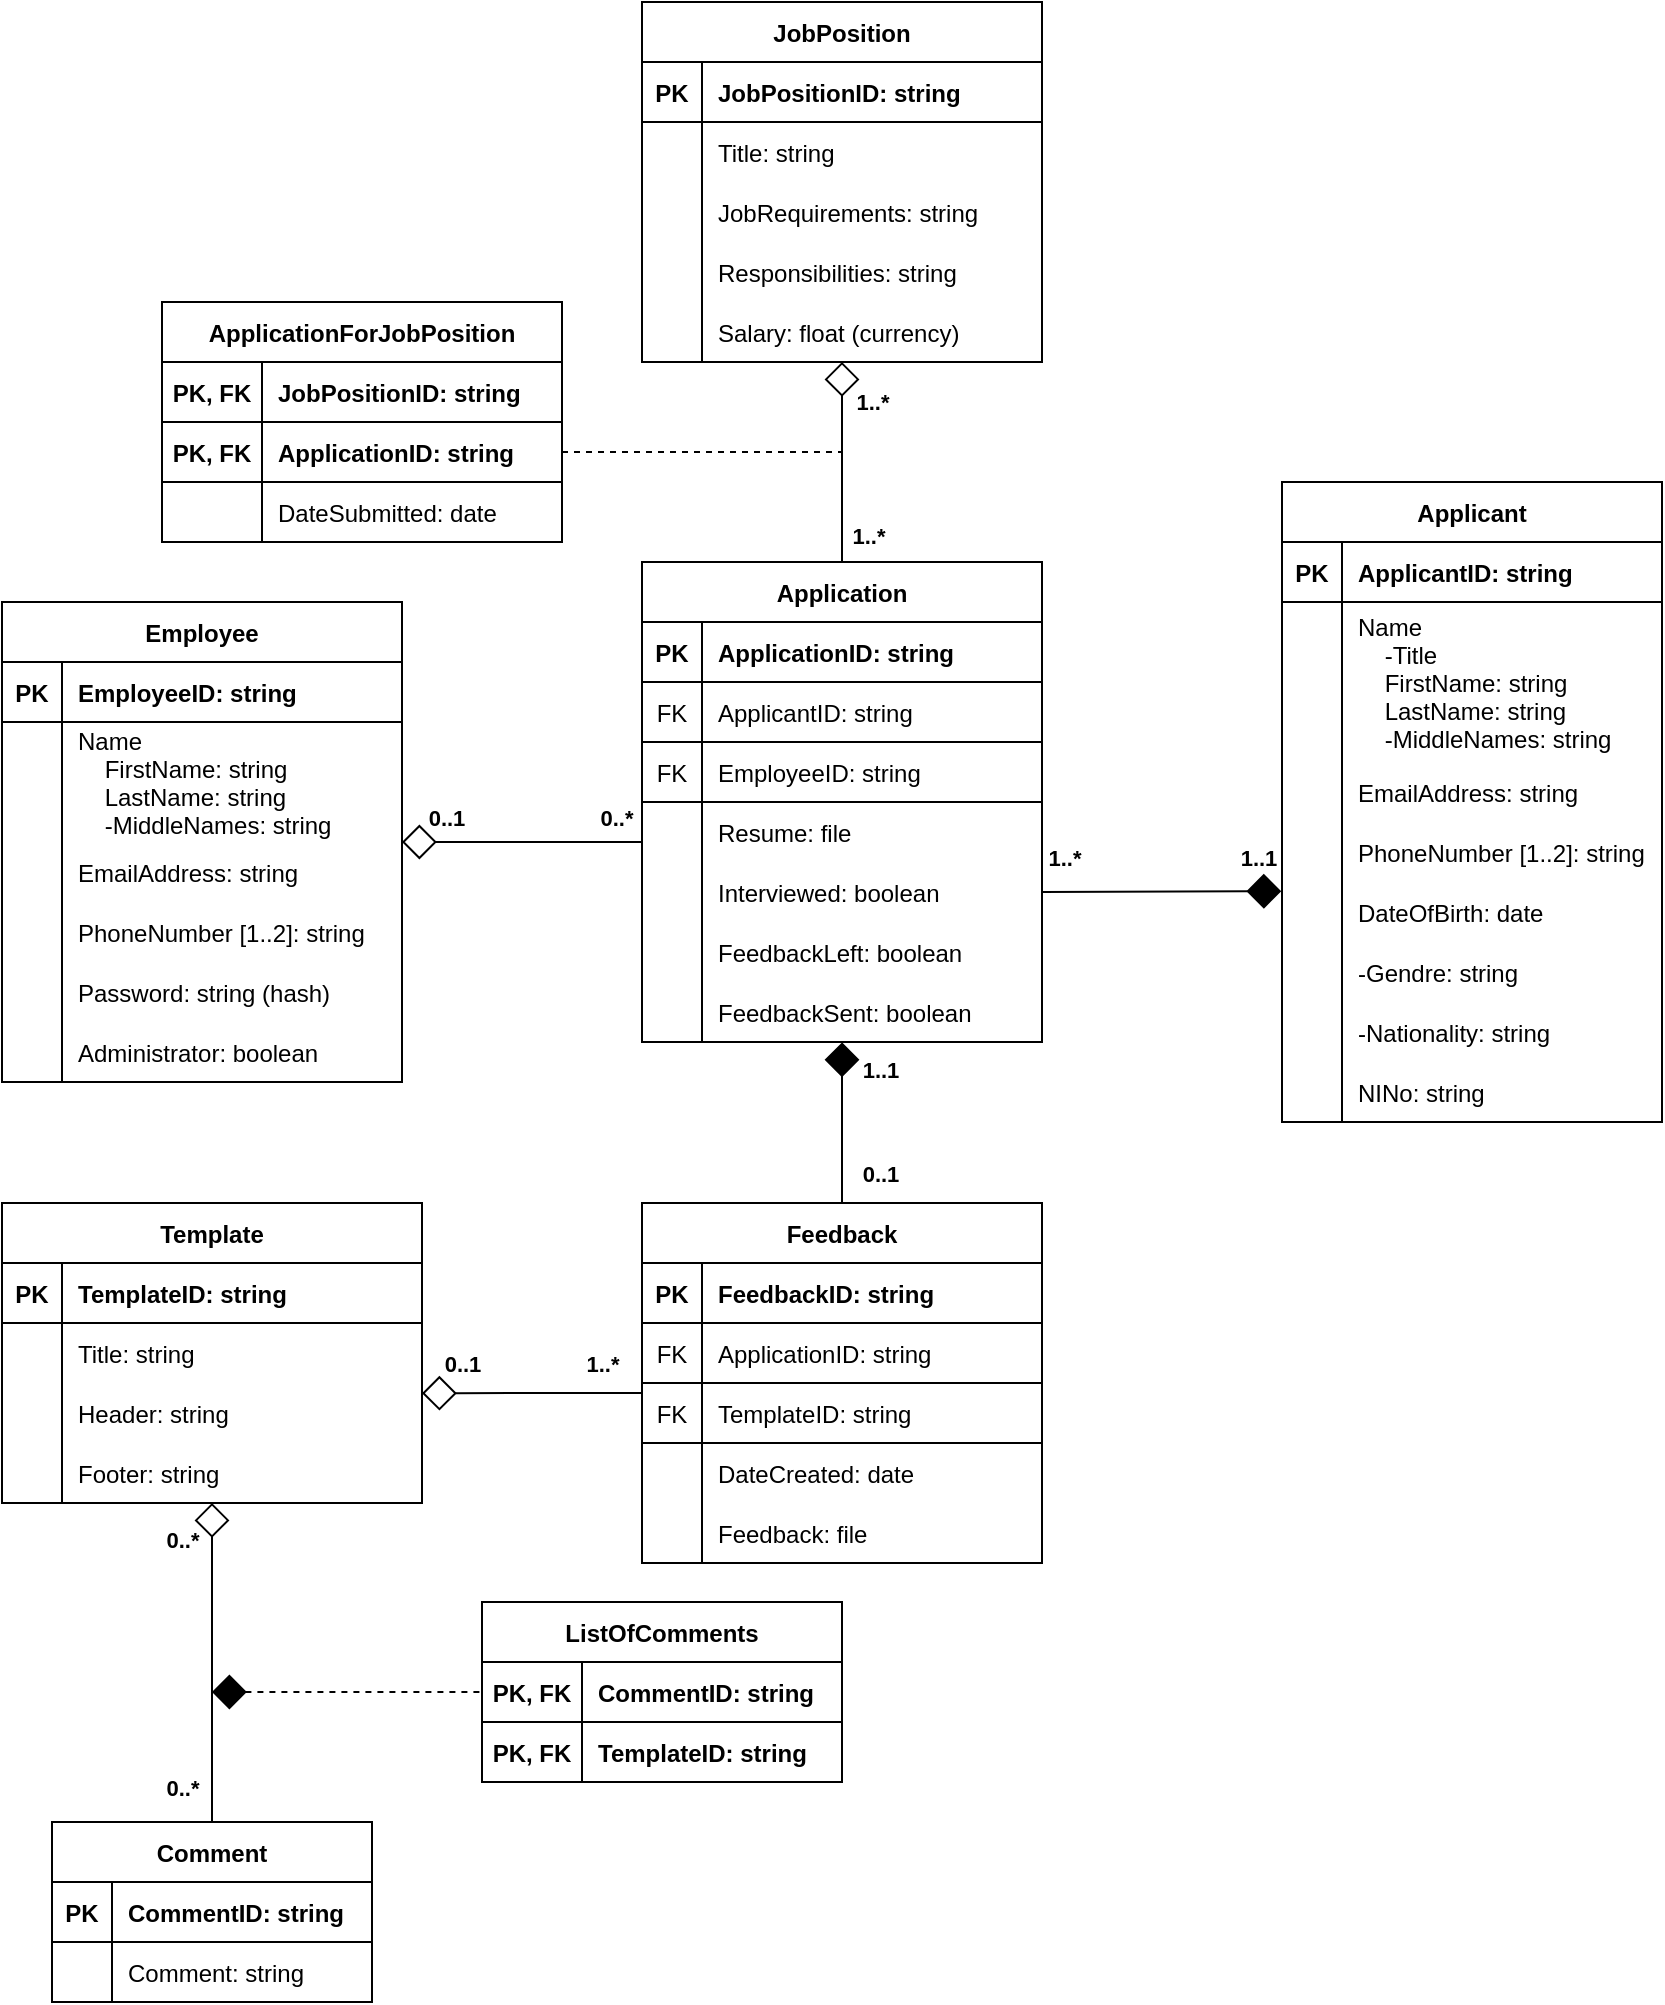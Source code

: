 <mxfile version="13.7.9" type="github">
  <diagram id="R2lEEEUBdFMjLlhIrx00" name="Page-1">
    <mxGraphModel dx="1185" dy="635" grid="1" gridSize="10" guides="1" tooltips="1" connect="1" arrows="1" fold="1" page="1" pageScale="1" pageWidth="960" pageHeight="1160" math="0" shadow="0" extFonts="Permanent Marker^https://fonts.googleapis.com/css?family=Permanent+Marker">
      <root>
        <mxCell id="0" />
        <mxCell id="1" parent="0" />
        <mxCell id="9p2l_SkOU7KyR0KljUXZ-85" style="edgeStyle=none;rounded=0;orthogonalLoop=1;jettySize=auto;html=1;exitX=0.5;exitY=0;exitDx=0;exitDy=0;endArrow=diamond;endFill=0;endSize=15;startSize=15;startArrow=none;startFill=0;" parent="1" source="C-vyLk0tnHw3VtMMgP7b-13" target="9p2l_SkOU7KyR0KljUXZ-80" edge="1">
          <mxGeometry relative="1" as="geometry" />
        </mxCell>
        <mxCell id="9p2l_SkOU7KyR0KljUXZ-97" value="1..*" style="edgeLabel;html=1;align=center;verticalAlign=middle;resizable=0;points=[];fontStyle=1" parent="9p2l_SkOU7KyR0KljUXZ-85" vertex="1" connectable="0">
          <mxGeometry x="0.552" y="-2" relative="1" as="geometry">
            <mxPoint x="13" y="-2.5" as="offset" />
          </mxGeometry>
        </mxCell>
        <mxCell id="9p2l_SkOU7KyR0KljUXZ-98" value="1..*" style="edgeLabel;html=1;align=center;verticalAlign=middle;resizable=0;points=[];fontStyle=1" parent="9p2l_SkOU7KyR0KljUXZ-85" vertex="1" connectable="0">
          <mxGeometry x="-0.298" relative="1" as="geometry">
            <mxPoint x="13" y="21.43" as="offset" />
          </mxGeometry>
        </mxCell>
        <mxCell id="9p2l_SkOU7KyR0KljUXZ-58" value="" style="endArrow=diamond;html=1;entryX=-0.002;entryY=0.153;entryDx=0;entryDy=0;exitX=1;exitY=0.5;exitDx=0;exitDy=0;entryPerimeter=0;endFill=1;endSize=15;startSize=15;fontStyle=0" parent="1" target="9p2l_SkOU7KyR0KljUXZ-45" edge="1">
          <mxGeometry width="50" height="50" relative="1" as="geometry">
            <mxPoint x="600" y="565" as="sourcePoint" />
            <mxPoint x="710" y="534.9" as="targetPoint" />
          </mxGeometry>
        </mxCell>
        <mxCell id="9p2l_SkOU7KyR0KljUXZ-59" value="1..1" style="edgeLabel;html=1;align=center;verticalAlign=middle;resizable=0;points=[];fontStyle=1" parent="9p2l_SkOU7KyR0KljUXZ-58" vertex="1" connectable="0">
          <mxGeometry x="0.604" y="-1" relative="1" as="geometry">
            <mxPoint x="12" y="-17.67" as="offset" />
          </mxGeometry>
        </mxCell>
        <mxCell id="9p2l_SkOU7KyR0KljUXZ-60" value="1..*" style="edgeLabel;html=1;align=center;verticalAlign=middle;resizable=0;points=[];fontStyle=1" parent="9p2l_SkOU7KyR0KljUXZ-58" vertex="1" connectable="0">
          <mxGeometry x="-0.706" y="1" relative="1" as="geometry">
            <mxPoint x="-6.66" y="-15.94" as="offset" />
          </mxGeometry>
        </mxCell>
        <mxCell id="9p2l_SkOU7KyR0KljUXZ-83" style="edgeStyle=none;rounded=0;orthogonalLoop=1;jettySize=auto;html=1;exitX=0.5;exitY=0;exitDx=0;exitDy=0;entryX=0.5;entryY=1.007;entryDx=0;entryDy=0;entryPerimeter=0;endArrow=diamond;endFill=1;endSize=15;startSize=15;startArrow=none;startFill=0;" parent="1" source="9p2l_SkOU7KyR0KljUXZ-1" target="9p2l_SkOU7KyR0KljUXZ-33" edge="1">
          <mxGeometry relative="1" as="geometry">
            <mxPoint x="499" y="680" as="targetPoint" />
          </mxGeometry>
        </mxCell>
        <mxCell id="9p2l_SkOU7KyR0KljUXZ-99" value="1..1" style="edgeLabel;html=1;align=center;verticalAlign=middle;resizable=0;points=[];fontStyle=1" parent="9p2l_SkOU7KyR0KljUXZ-83" vertex="1" connectable="0">
          <mxGeometry x="0.78" relative="1" as="geometry">
            <mxPoint x="19" y="5.1" as="offset" />
          </mxGeometry>
        </mxCell>
        <mxCell id="9p2l_SkOU7KyR0KljUXZ-100" value="0..1" style="edgeLabel;html=1;align=center;verticalAlign=middle;resizable=0;points=[];fontStyle=1" parent="9p2l_SkOU7KyR0KljUXZ-83" vertex="1" connectable="0">
          <mxGeometry x="-0.624" y="-2" relative="1" as="geometry">
            <mxPoint x="17" y="0.03" as="offset" />
          </mxGeometry>
        </mxCell>
        <mxCell id="9p2l_SkOU7KyR0KljUXZ-84" style="edgeStyle=none;rounded=0;orthogonalLoop=1;jettySize=auto;html=1;exitX=0;exitY=0.5;exitDx=0;exitDy=0;entryX=1;entryY=0.17;entryDx=0;entryDy=0;entryPerimeter=0;endArrow=diamond;endFill=0;endSize=15;startSize=15;fontStyle=1;startArrow=none;startFill=0;" parent="1" target="nxRkUjADTFQk0wGFNp9a-42" edge="1">
          <mxGeometry relative="1" as="geometry">
            <mxPoint x="400" y="815.5" as="sourcePoint" />
          </mxGeometry>
        </mxCell>
        <mxCell id="9p2l_SkOU7KyR0KljUXZ-101" value="1..*" style="edgeLabel;html=1;align=center;verticalAlign=middle;resizable=0;points=[];" parent="9p2l_SkOU7KyR0KljUXZ-84" vertex="1" connectable="0">
          <mxGeometry x="-0.639" relative="1" as="geometry">
            <mxPoint y="-15.02" as="offset" />
          </mxGeometry>
        </mxCell>
        <mxCell id="9p2l_SkOU7KyR0KljUXZ-102" value="0..1" style="edgeLabel;html=1;align=center;verticalAlign=middle;resizable=0;points=[];" parent="9p2l_SkOU7KyR0KljUXZ-84" vertex="1" connectable="0">
          <mxGeometry x="0.597" y="-1" relative="1" as="geometry">
            <mxPoint x="-2" y="-14.08" as="offset" />
          </mxGeometry>
        </mxCell>
        <mxCell id="Jwv_NBytqCSPDycT1t21-1" value="0..1" style="edgeLabel;html=1;align=center;verticalAlign=middle;resizable=0;points=[];fontStyle=1" vertex="1" connectable="0" parent="9p2l_SkOU7KyR0KljUXZ-84">
          <mxGeometry x="0.597" y="-1" relative="1" as="geometry">
            <mxPoint x="-2" y="-14.08" as="offset" />
          </mxGeometry>
        </mxCell>
        <mxCell id="Jwv_NBytqCSPDycT1t21-2" value="1..*" style="edgeLabel;html=1;align=center;verticalAlign=middle;resizable=0;points=[];fontStyle=1" vertex="1" connectable="0" parent="9p2l_SkOU7KyR0KljUXZ-84">
          <mxGeometry x="-0.639" relative="1" as="geometry">
            <mxPoint y="-15.02" as="offset" />
          </mxGeometry>
        </mxCell>
        <mxCell id="C-vyLk0tnHw3VtMMgP7b-23" value="Employee" style="shape=table;startSize=30;container=1;collapsible=1;childLayout=tableLayout;fixedRows=1;rowLines=0;fontStyle=1;align=center;resizeLast=1;" parent="1" vertex="1">
          <mxGeometry x="80" y="420" width="200" height="240" as="geometry" />
        </mxCell>
        <mxCell id="C-vyLk0tnHw3VtMMgP7b-24" value="" style="shape=partialRectangle;collapsible=0;dropTarget=0;pointerEvents=0;fillColor=none;points=[[0,0.5],[1,0.5]];portConstraint=eastwest;top=0;left=0;right=0;bottom=1;" parent="C-vyLk0tnHw3VtMMgP7b-23" vertex="1">
          <mxGeometry y="30" width="200" height="30" as="geometry" />
        </mxCell>
        <mxCell id="C-vyLk0tnHw3VtMMgP7b-25" value="PK" style="shape=partialRectangle;overflow=hidden;connectable=0;fillColor=none;top=0;left=0;bottom=0;right=0;fontStyle=1;" parent="C-vyLk0tnHw3VtMMgP7b-24" vertex="1">
          <mxGeometry width="30" height="30" as="geometry" />
        </mxCell>
        <mxCell id="C-vyLk0tnHw3VtMMgP7b-26" value="EmployeeID: string" style="shape=partialRectangle;overflow=hidden;connectable=0;fillColor=none;top=0;left=0;bottom=0;right=0;align=left;spacingLeft=6;fontStyle=1;" parent="C-vyLk0tnHw3VtMMgP7b-24" vertex="1">
          <mxGeometry x="30" width="170" height="30" as="geometry" />
        </mxCell>
        <mxCell id="C-vyLk0tnHw3VtMMgP7b-27" value="" style="shape=partialRectangle;collapsible=0;dropTarget=0;pointerEvents=0;fillColor=none;points=[[0,0.5],[1,0.5]];portConstraint=eastwest;top=0;left=0;right=0;bottom=0;" parent="C-vyLk0tnHw3VtMMgP7b-23" vertex="1">
          <mxGeometry y="60" width="200" height="60" as="geometry" />
        </mxCell>
        <mxCell id="C-vyLk0tnHw3VtMMgP7b-28" value="" style="shape=partialRectangle;overflow=hidden;connectable=0;fillColor=none;top=0;left=0;bottom=0;right=0;" parent="C-vyLk0tnHw3VtMMgP7b-27" vertex="1">
          <mxGeometry width="30" height="60" as="geometry" />
        </mxCell>
        <mxCell id="C-vyLk0tnHw3VtMMgP7b-29" value="Name&#xa;    FirstName: string&#xa;    LastName: string&#xa;    -MiddleNames: string" style="shape=partialRectangle;overflow=hidden;connectable=0;fillColor=none;top=0;left=0;bottom=0;right=0;align=left;spacingLeft=6;" parent="C-vyLk0tnHw3VtMMgP7b-27" vertex="1">
          <mxGeometry x="30" width="170" height="60" as="geometry" />
        </mxCell>
        <mxCell id="nxRkUjADTFQk0wGFNp9a-14" value="" style="shape=partialRectangle;collapsible=0;dropTarget=0;pointerEvents=0;fillColor=none;points=[[0,0.5],[1,0.5]];portConstraint=eastwest;top=0;left=0;right=0;bottom=0;" parent="C-vyLk0tnHw3VtMMgP7b-23" vertex="1">
          <mxGeometry y="120" width="200" height="30" as="geometry" />
        </mxCell>
        <mxCell id="nxRkUjADTFQk0wGFNp9a-15" value="" style="shape=partialRectangle;overflow=hidden;connectable=0;fillColor=none;top=0;left=0;bottom=0;right=0;" parent="nxRkUjADTFQk0wGFNp9a-14" vertex="1">
          <mxGeometry width="30" height="30" as="geometry" />
        </mxCell>
        <mxCell id="nxRkUjADTFQk0wGFNp9a-16" value="EmailAddress: string" style="shape=partialRectangle;overflow=hidden;connectable=0;fillColor=none;top=0;left=0;bottom=0;right=0;align=left;spacingLeft=6;" parent="nxRkUjADTFQk0wGFNp9a-14" vertex="1">
          <mxGeometry x="30" width="170" height="30" as="geometry" />
        </mxCell>
        <mxCell id="nxRkUjADTFQk0wGFNp9a-17" value="" style="shape=partialRectangle;collapsible=0;dropTarget=0;pointerEvents=0;fillColor=none;points=[[0,0.5],[1,0.5]];portConstraint=eastwest;top=0;left=0;right=0;bottom=0;" parent="C-vyLk0tnHw3VtMMgP7b-23" vertex="1">
          <mxGeometry y="150" width="200" height="30" as="geometry" />
        </mxCell>
        <mxCell id="nxRkUjADTFQk0wGFNp9a-18" value="" style="shape=partialRectangle;overflow=hidden;connectable=0;fillColor=none;top=0;left=0;bottom=0;right=0;" parent="nxRkUjADTFQk0wGFNp9a-17" vertex="1">
          <mxGeometry width="30" height="30" as="geometry" />
        </mxCell>
        <mxCell id="nxRkUjADTFQk0wGFNp9a-19" value="PhoneNumber [1..2]: string" style="shape=partialRectangle;overflow=hidden;connectable=0;fillColor=none;top=0;left=0;bottom=0;right=0;align=left;spacingLeft=6;" parent="nxRkUjADTFQk0wGFNp9a-17" vertex="1">
          <mxGeometry x="30" width="170" height="30" as="geometry" />
        </mxCell>
        <mxCell id="RQ_Bz-QQcChk1VoyOPiz-60" value="" style="shape=partialRectangle;collapsible=0;dropTarget=0;pointerEvents=0;fillColor=none;points=[[0,0.5],[1,0.5]];portConstraint=eastwest;top=0;left=0;right=0;bottom=0;" parent="C-vyLk0tnHw3VtMMgP7b-23" vertex="1">
          <mxGeometry y="180" width="200" height="30" as="geometry" />
        </mxCell>
        <mxCell id="RQ_Bz-QQcChk1VoyOPiz-61" value="" style="shape=partialRectangle;overflow=hidden;connectable=0;fillColor=none;top=0;left=0;bottom=0;right=0;" parent="RQ_Bz-QQcChk1VoyOPiz-60" vertex="1">
          <mxGeometry width="30" height="30" as="geometry" />
        </mxCell>
        <mxCell id="RQ_Bz-QQcChk1VoyOPiz-62" value="Password: string (hash)" style="shape=partialRectangle;overflow=hidden;connectable=0;fillColor=none;top=0;left=0;bottom=0;right=0;align=left;spacingLeft=6;" parent="RQ_Bz-QQcChk1VoyOPiz-60" vertex="1">
          <mxGeometry x="30" width="170" height="30" as="geometry" />
        </mxCell>
        <mxCell id="nxRkUjADTFQk0wGFNp9a-20" value="" style="shape=partialRectangle;collapsible=0;dropTarget=0;pointerEvents=0;fillColor=none;points=[[0,0.5],[1,0.5]];portConstraint=eastwest;top=0;left=0;right=0;bottom=0;" parent="C-vyLk0tnHw3VtMMgP7b-23" vertex="1">
          <mxGeometry y="210" width="200" height="30" as="geometry" />
        </mxCell>
        <mxCell id="nxRkUjADTFQk0wGFNp9a-21" value="" style="shape=partialRectangle;overflow=hidden;connectable=0;fillColor=none;top=0;left=0;bottom=0;right=0;" parent="nxRkUjADTFQk0wGFNp9a-20" vertex="1">
          <mxGeometry width="30" height="30" as="geometry" />
        </mxCell>
        <mxCell id="nxRkUjADTFQk0wGFNp9a-22" value="Administrator: boolean" style="shape=partialRectangle;overflow=hidden;connectable=0;fillColor=none;top=0;left=0;bottom=0;right=0;align=left;spacingLeft=6;" parent="nxRkUjADTFQk0wGFNp9a-20" vertex="1">
          <mxGeometry x="30" width="170" height="30" as="geometry" />
        </mxCell>
        <mxCell id="9p2l_SkOU7KyR0KljUXZ-96" style="edgeStyle=none;rounded=0;orthogonalLoop=1;jettySize=auto;html=1;exitX=0.5;exitY=0;exitDx=0;exitDy=0;endArrow=diamond;endFill=0;endSize=15;startSize=15;" parent="1" source="9p2l_SkOU7KyR0KljUXZ-86" target="nxRkUjADTFQk0wGFNp9a-45" edge="1">
          <mxGeometry relative="1" as="geometry" />
        </mxCell>
        <mxCell id="9p2l_SkOU7KyR0KljUXZ-103" value="0..*" style="edgeLabel;html=1;align=center;verticalAlign=middle;resizable=0;points=[];" parent="9p2l_SkOU7KyR0KljUXZ-96" vertex="1" connectable="0">
          <mxGeometry x="0.429" y="3" relative="1" as="geometry">
            <mxPoint x="-12" y="-27.43" as="offset" />
          </mxGeometry>
        </mxCell>
        <mxCell id="9p2l_SkOU7KyR0KljUXZ-104" value="0..*" style="edgeLabel;html=1;align=center;verticalAlign=middle;resizable=0;points=[];" parent="9p2l_SkOU7KyR0KljUXZ-96" vertex="1" connectable="0">
          <mxGeometry x="-0.5" y="-1" relative="1" as="geometry">
            <mxPoint x="-16" y="22.57" as="offset" />
          </mxGeometry>
        </mxCell>
        <mxCell id="Jwv_NBytqCSPDycT1t21-3" value="0..*" style="edgeLabel;html=1;align=center;verticalAlign=middle;resizable=0;points=[];fontStyle=1" vertex="1" connectable="0" parent="9p2l_SkOU7KyR0KljUXZ-96">
          <mxGeometry x="-0.5" y="-1" relative="1" as="geometry">
            <mxPoint x="-16" y="22.57" as="offset" />
          </mxGeometry>
        </mxCell>
        <mxCell id="Jwv_NBytqCSPDycT1t21-4" value="0..*" style="edgeLabel;html=1;align=center;verticalAlign=middle;resizable=0;points=[];fontStyle=1" vertex="1" connectable="0" parent="9p2l_SkOU7KyR0KljUXZ-96">
          <mxGeometry x="0.429" y="3" relative="1" as="geometry">
            <mxPoint x="-12" y="-27.43" as="offset" />
          </mxGeometry>
        </mxCell>
        <mxCell id="RQ_Bz-QQcChk1VoyOPiz-91" style="edgeStyle=orthogonalEdgeStyle;rounded=0;orthogonalLoop=1;jettySize=auto;html=1;exitX=1;exitY=0.5;exitDx=0;exitDy=0;endArrow=none;endFill=0;endSize=15;startSize=15;dashed=1;" parent="1" source="RQ_Bz-QQcChk1VoyOPiz-67" edge="1">
          <mxGeometry relative="1" as="geometry">
            <mxPoint x="500" y="345" as="targetPoint" />
            <Array as="points">
              <mxPoint x="500" y="345" />
            </Array>
          </mxGeometry>
        </mxCell>
        <mxCell id="C-vyLk0tnHw3VtMMgP7b-13" value="Application" style="shape=table;startSize=30;container=1;collapsible=1;childLayout=tableLayout;fixedRows=1;rowLines=0;fontStyle=1;align=center;resizeLast=1;" parent="1" vertex="1">
          <mxGeometry x="400" y="400" width="200" height="240" as="geometry" />
        </mxCell>
        <mxCell id="C-vyLk0tnHw3VtMMgP7b-14" value="" style="shape=partialRectangle;collapsible=0;dropTarget=0;pointerEvents=0;fillColor=none;points=[[0,0.5],[1,0.5]];portConstraint=eastwest;top=0;left=0;right=0;bottom=1;" parent="C-vyLk0tnHw3VtMMgP7b-13" vertex="1">
          <mxGeometry y="30" width="200" height="30" as="geometry" />
        </mxCell>
        <mxCell id="C-vyLk0tnHw3VtMMgP7b-15" value="PK" style="shape=partialRectangle;overflow=hidden;connectable=0;fillColor=none;top=0;left=0;bottom=0;right=0;fontStyle=1;" parent="C-vyLk0tnHw3VtMMgP7b-14" vertex="1">
          <mxGeometry width="30" height="30" as="geometry" />
        </mxCell>
        <mxCell id="C-vyLk0tnHw3VtMMgP7b-16" value="ApplicationID: string" style="shape=partialRectangle;overflow=hidden;connectable=0;fillColor=none;top=0;left=0;bottom=0;right=0;align=left;spacingLeft=6;fontStyle=1;" parent="C-vyLk0tnHw3VtMMgP7b-14" vertex="1">
          <mxGeometry x="30" width="170" height="30" as="geometry" />
        </mxCell>
        <mxCell id="RQ_Bz-QQcChk1VoyOPiz-51" value="" style="shape=partialRectangle;collapsible=0;dropTarget=0;pointerEvents=0;fillColor=none;points=[[0,0.5],[1,0.5]];portConstraint=eastwest;top=0;left=0;right=0;bottom=1;" parent="C-vyLk0tnHw3VtMMgP7b-13" vertex="1">
          <mxGeometry y="60" width="200" height="30" as="geometry" />
        </mxCell>
        <mxCell id="RQ_Bz-QQcChk1VoyOPiz-52" value="FK" style="shape=partialRectangle;overflow=hidden;connectable=0;fillColor=none;top=0;left=0;bottom=0;right=0;fontStyle=0;" parent="RQ_Bz-QQcChk1VoyOPiz-51" vertex="1">
          <mxGeometry width="30" height="30" as="geometry" />
        </mxCell>
        <mxCell id="RQ_Bz-QQcChk1VoyOPiz-53" value="ApplicantID: string" style="shape=partialRectangle;overflow=hidden;connectable=0;fillColor=none;top=0;left=0;bottom=0;right=0;align=left;spacingLeft=6;fontStyle=0;" parent="RQ_Bz-QQcChk1VoyOPiz-51" vertex="1">
          <mxGeometry x="30" width="170" height="30" as="geometry" />
        </mxCell>
        <mxCell id="RQ_Bz-QQcChk1VoyOPiz-54" value="" style="shape=partialRectangle;collapsible=0;dropTarget=0;pointerEvents=0;fillColor=none;points=[[0,0.5],[1,0.5]];portConstraint=eastwest;top=0;left=0;right=0;bottom=1;" parent="C-vyLk0tnHw3VtMMgP7b-13" vertex="1">
          <mxGeometry y="90" width="200" height="30" as="geometry" />
        </mxCell>
        <mxCell id="RQ_Bz-QQcChk1VoyOPiz-55" value="FK" style="shape=partialRectangle;overflow=hidden;connectable=0;fillColor=none;top=0;left=0;bottom=0;right=0;fontStyle=0;" parent="RQ_Bz-QQcChk1VoyOPiz-54" vertex="1">
          <mxGeometry width="30" height="30" as="geometry" />
        </mxCell>
        <mxCell id="RQ_Bz-QQcChk1VoyOPiz-56" value="EmployeeID: string" style="shape=partialRectangle;overflow=hidden;connectable=0;fillColor=none;top=0;left=0;bottom=0;right=0;align=left;spacingLeft=6;fontStyle=0;" parent="RQ_Bz-QQcChk1VoyOPiz-54" vertex="1">
          <mxGeometry x="30" width="170" height="30" as="geometry" />
        </mxCell>
        <mxCell id="9p2l_SkOU7KyR0KljUXZ-36" value="" style="shape=partialRectangle;collapsible=0;dropTarget=0;pointerEvents=0;fillColor=none;points=[[0,0.5],[1,0.5]];portConstraint=eastwest;top=0;left=0;right=0;bottom=0;" parent="C-vyLk0tnHw3VtMMgP7b-13" vertex="1">
          <mxGeometry y="120" width="200" height="30" as="geometry" />
        </mxCell>
        <mxCell id="9p2l_SkOU7KyR0KljUXZ-37" value="" style="shape=partialRectangle;overflow=hidden;connectable=0;fillColor=none;top=0;left=0;bottom=0;right=0;" parent="9p2l_SkOU7KyR0KljUXZ-36" vertex="1">
          <mxGeometry width="30" height="30" as="geometry" />
        </mxCell>
        <mxCell id="9p2l_SkOU7KyR0KljUXZ-38" value="Resume: file" style="shape=partialRectangle;overflow=hidden;connectable=0;fillColor=none;top=0;left=0;bottom=0;right=0;align=left;spacingLeft=6;" parent="9p2l_SkOU7KyR0KljUXZ-36" vertex="1">
          <mxGeometry x="30" width="170" height="30" as="geometry" />
        </mxCell>
        <mxCell id="nxRkUjADTFQk0wGFNp9a-32" value="" style="shape=partialRectangle;collapsible=0;dropTarget=0;pointerEvents=0;fillColor=none;points=[[0,0.5],[1,0.5]];portConstraint=eastwest;top=0;left=0;right=0;bottom=0;" parent="C-vyLk0tnHw3VtMMgP7b-13" vertex="1">
          <mxGeometry y="150" width="200" height="30" as="geometry" />
        </mxCell>
        <mxCell id="nxRkUjADTFQk0wGFNp9a-33" value="" style="shape=partialRectangle;overflow=hidden;connectable=0;fillColor=none;top=0;left=0;bottom=0;right=0;" parent="nxRkUjADTFQk0wGFNp9a-32" vertex="1">
          <mxGeometry width="30" height="30" as="geometry" />
        </mxCell>
        <mxCell id="nxRkUjADTFQk0wGFNp9a-34" value="Interviewed: boolean" style="shape=partialRectangle;overflow=hidden;connectable=0;fillColor=none;top=0;left=0;bottom=0;right=0;align=left;spacingLeft=6;" parent="nxRkUjADTFQk0wGFNp9a-32" vertex="1">
          <mxGeometry x="30" width="170" height="30" as="geometry" />
        </mxCell>
        <mxCell id="9p2l_SkOU7KyR0KljUXZ-30" value="" style="shape=partialRectangle;collapsible=0;dropTarget=0;pointerEvents=0;fillColor=none;points=[[0,0.5],[1,0.5]];portConstraint=eastwest;top=0;left=0;right=0;bottom=0;" parent="C-vyLk0tnHw3VtMMgP7b-13" vertex="1">
          <mxGeometry y="180" width="200" height="30" as="geometry" />
        </mxCell>
        <mxCell id="9p2l_SkOU7KyR0KljUXZ-31" value="" style="shape=partialRectangle;overflow=hidden;connectable=0;fillColor=none;top=0;left=0;bottom=0;right=0;" parent="9p2l_SkOU7KyR0KljUXZ-30" vertex="1">
          <mxGeometry width="30" height="30" as="geometry" />
        </mxCell>
        <mxCell id="9p2l_SkOU7KyR0KljUXZ-32" value="FeedbackLeft: boolean" style="shape=partialRectangle;overflow=hidden;connectable=0;fillColor=none;top=0;left=0;bottom=0;right=0;align=left;spacingLeft=6;" parent="9p2l_SkOU7KyR0KljUXZ-30" vertex="1">
          <mxGeometry x="30" width="170" height="30" as="geometry" />
        </mxCell>
        <mxCell id="9p2l_SkOU7KyR0KljUXZ-33" value="" style="shape=partialRectangle;collapsible=0;dropTarget=0;pointerEvents=0;fillColor=none;points=[[0,0.5],[1,0.5]];portConstraint=eastwest;top=0;left=0;right=0;bottom=0;" parent="C-vyLk0tnHw3VtMMgP7b-13" vertex="1">
          <mxGeometry y="210" width="200" height="30" as="geometry" />
        </mxCell>
        <mxCell id="9p2l_SkOU7KyR0KljUXZ-34" value="" style="shape=partialRectangle;overflow=hidden;connectable=0;fillColor=none;top=0;left=0;bottom=0;right=0;" parent="9p2l_SkOU7KyR0KljUXZ-33" vertex="1">
          <mxGeometry width="30" height="30" as="geometry" />
        </mxCell>
        <mxCell id="9p2l_SkOU7KyR0KljUXZ-35" value="FeedbackSent: boolean" style="shape=partialRectangle;overflow=hidden;connectable=0;fillColor=none;top=0;left=0;bottom=0;right=0;align=left;spacingLeft=6;" parent="9p2l_SkOU7KyR0KljUXZ-33" vertex="1">
          <mxGeometry x="30" width="170" height="30" as="geometry" />
        </mxCell>
        <mxCell id="9p2l_SkOU7KyR0KljUXZ-64" value="JobPosition" style="shape=table;startSize=30;container=1;collapsible=1;childLayout=tableLayout;fixedRows=1;rowLines=0;fontStyle=1;align=center;resizeLast=1;" parent="1" vertex="1">
          <mxGeometry x="400" y="120" width="200" height="180" as="geometry" />
        </mxCell>
        <mxCell id="9p2l_SkOU7KyR0KljUXZ-65" value="" style="shape=partialRectangle;collapsible=0;dropTarget=0;pointerEvents=0;fillColor=none;points=[[0,0.5],[1,0.5]];portConstraint=eastwest;top=0;left=0;right=0;bottom=1;" parent="9p2l_SkOU7KyR0KljUXZ-64" vertex="1">
          <mxGeometry y="30" width="200" height="30" as="geometry" />
        </mxCell>
        <mxCell id="9p2l_SkOU7KyR0KljUXZ-66" value="PK" style="shape=partialRectangle;overflow=hidden;connectable=0;fillColor=none;top=0;left=0;bottom=0;right=0;fontStyle=1;" parent="9p2l_SkOU7KyR0KljUXZ-65" vertex="1">
          <mxGeometry width="30" height="30" as="geometry" />
        </mxCell>
        <mxCell id="9p2l_SkOU7KyR0KljUXZ-67" value="JobPositionID: string" style="shape=partialRectangle;overflow=hidden;connectable=0;fillColor=none;top=0;left=0;bottom=0;right=0;align=left;spacingLeft=6;fontStyle=1;" parent="9p2l_SkOU7KyR0KljUXZ-65" vertex="1">
          <mxGeometry x="30" width="170" height="30" as="geometry" />
        </mxCell>
        <mxCell id="9p2l_SkOU7KyR0KljUXZ-71" value="" style="shape=partialRectangle;collapsible=0;dropTarget=0;pointerEvents=0;fillColor=none;points=[[0,0.5],[1,0.5]];portConstraint=eastwest;top=0;left=0;right=0;bottom=0;" parent="9p2l_SkOU7KyR0KljUXZ-64" vertex="1">
          <mxGeometry y="60" width="200" height="30" as="geometry" />
        </mxCell>
        <mxCell id="9p2l_SkOU7KyR0KljUXZ-72" value="" style="shape=partialRectangle;overflow=hidden;connectable=0;fillColor=none;top=0;left=0;bottom=0;right=0;" parent="9p2l_SkOU7KyR0KljUXZ-71" vertex="1">
          <mxGeometry width="30" height="30" as="geometry" />
        </mxCell>
        <mxCell id="9p2l_SkOU7KyR0KljUXZ-73" value="Title: string" style="shape=partialRectangle;overflow=hidden;connectable=0;fillColor=none;top=0;left=0;bottom=0;right=0;align=left;spacingLeft=6;" parent="9p2l_SkOU7KyR0KljUXZ-71" vertex="1">
          <mxGeometry x="30" width="170" height="30" as="geometry" />
        </mxCell>
        <mxCell id="9p2l_SkOU7KyR0KljUXZ-74" value="" style="shape=partialRectangle;collapsible=0;dropTarget=0;pointerEvents=0;fillColor=none;points=[[0,0.5],[1,0.5]];portConstraint=eastwest;top=0;left=0;right=0;bottom=0;" parent="9p2l_SkOU7KyR0KljUXZ-64" vertex="1">
          <mxGeometry y="90" width="200" height="30" as="geometry" />
        </mxCell>
        <mxCell id="9p2l_SkOU7KyR0KljUXZ-75" value="" style="shape=partialRectangle;overflow=hidden;connectable=0;fillColor=none;top=0;left=0;bottom=0;right=0;" parent="9p2l_SkOU7KyR0KljUXZ-74" vertex="1">
          <mxGeometry width="30" height="30" as="geometry" />
        </mxCell>
        <mxCell id="9p2l_SkOU7KyR0KljUXZ-76" value="JobRequirements: string" style="shape=partialRectangle;overflow=hidden;connectable=0;fillColor=none;top=0;left=0;bottom=0;right=0;align=left;spacingLeft=6;" parent="9p2l_SkOU7KyR0KljUXZ-74" vertex="1">
          <mxGeometry x="30" width="170" height="30" as="geometry" />
        </mxCell>
        <mxCell id="9p2l_SkOU7KyR0KljUXZ-77" value="" style="shape=partialRectangle;collapsible=0;dropTarget=0;pointerEvents=0;fillColor=none;points=[[0,0.5],[1,0.5]];portConstraint=eastwest;top=0;left=0;right=0;bottom=0;" parent="9p2l_SkOU7KyR0KljUXZ-64" vertex="1">
          <mxGeometry y="120" width="200" height="30" as="geometry" />
        </mxCell>
        <mxCell id="9p2l_SkOU7KyR0KljUXZ-78" value="" style="shape=partialRectangle;overflow=hidden;connectable=0;fillColor=none;top=0;left=0;bottom=0;right=0;" parent="9p2l_SkOU7KyR0KljUXZ-77" vertex="1">
          <mxGeometry width="30" height="30" as="geometry" />
        </mxCell>
        <mxCell id="9p2l_SkOU7KyR0KljUXZ-79" value="Responsibilities: string" style="shape=partialRectangle;overflow=hidden;connectable=0;fillColor=none;top=0;left=0;bottom=0;right=0;align=left;spacingLeft=6;" parent="9p2l_SkOU7KyR0KljUXZ-77" vertex="1">
          <mxGeometry x="30" width="170" height="30" as="geometry" />
        </mxCell>
        <mxCell id="9p2l_SkOU7KyR0KljUXZ-80" value="" style="shape=partialRectangle;collapsible=0;dropTarget=0;pointerEvents=0;fillColor=none;points=[[0,0.5],[1,0.5]];portConstraint=eastwest;top=0;left=0;right=0;bottom=0;" parent="9p2l_SkOU7KyR0KljUXZ-64" vertex="1">
          <mxGeometry y="150" width="200" height="30" as="geometry" />
        </mxCell>
        <mxCell id="9p2l_SkOU7KyR0KljUXZ-81" value="" style="shape=partialRectangle;overflow=hidden;connectable=0;fillColor=none;top=0;left=0;bottom=0;right=0;" parent="9p2l_SkOU7KyR0KljUXZ-80" vertex="1">
          <mxGeometry width="30" height="30" as="geometry" />
        </mxCell>
        <mxCell id="9p2l_SkOU7KyR0KljUXZ-82" value="Salary: float (currency)" style="shape=partialRectangle;overflow=hidden;connectable=0;fillColor=none;top=0;left=0;bottom=0;right=0;align=left;spacingLeft=6;" parent="9p2l_SkOU7KyR0KljUXZ-80" vertex="1">
          <mxGeometry x="30" width="170" height="30" as="geometry" />
        </mxCell>
        <mxCell id="nxRkUjADTFQk0wGFNp9a-35" value="Template" style="shape=table;startSize=30;container=1;collapsible=1;childLayout=tableLayout;fixedRows=1;rowLines=0;fontStyle=1;align=center;resizeLast=1;" parent="1" vertex="1">
          <mxGeometry x="80" y="720.5" width="210" height="150" as="geometry" />
        </mxCell>
        <mxCell id="nxRkUjADTFQk0wGFNp9a-36" value="" style="shape=partialRectangle;collapsible=0;dropTarget=0;pointerEvents=0;fillColor=none;points=[[0,0.5],[1,0.5]];portConstraint=eastwest;top=0;left=0;right=0;bottom=1;" parent="nxRkUjADTFQk0wGFNp9a-35" vertex="1">
          <mxGeometry y="30" width="210" height="30" as="geometry" />
        </mxCell>
        <mxCell id="nxRkUjADTFQk0wGFNp9a-37" value="PK" style="shape=partialRectangle;overflow=hidden;connectable=0;fillColor=none;top=0;left=0;bottom=0;right=0;fontStyle=1;" parent="nxRkUjADTFQk0wGFNp9a-36" vertex="1">
          <mxGeometry width="30" height="30" as="geometry" />
        </mxCell>
        <mxCell id="nxRkUjADTFQk0wGFNp9a-38" value="TemplateID: string" style="shape=partialRectangle;overflow=hidden;connectable=0;fillColor=none;top=0;left=0;bottom=0;right=0;align=left;spacingLeft=6;fontStyle=1;" parent="nxRkUjADTFQk0wGFNp9a-36" vertex="1">
          <mxGeometry x="30" width="180" height="30" as="geometry" />
        </mxCell>
        <mxCell id="nxRkUjADTFQk0wGFNp9a-39" value="" style="shape=partialRectangle;collapsible=0;dropTarget=0;pointerEvents=0;fillColor=none;points=[[0,0.5],[1,0.5]];portConstraint=eastwest;top=0;left=0;right=0;bottom=0;" parent="nxRkUjADTFQk0wGFNp9a-35" vertex="1">
          <mxGeometry y="60" width="210" height="30" as="geometry" />
        </mxCell>
        <mxCell id="nxRkUjADTFQk0wGFNp9a-40" value="" style="shape=partialRectangle;overflow=hidden;connectable=0;fillColor=none;top=0;left=0;bottom=0;right=0;" parent="nxRkUjADTFQk0wGFNp9a-39" vertex="1">
          <mxGeometry width="30" height="30" as="geometry" />
        </mxCell>
        <mxCell id="nxRkUjADTFQk0wGFNp9a-41" value="Title: string" style="shape=partialRectangle;overflow=hidden;connectable=0;fillColor=none;top=0;left=0;bottom=0;right=0;align=left;spacingLeft=6;" parent="nxRkUjADTFQk0wGFNp9a-39" vertex="1">
          <mxGeometry x="30" width="180" height="30" as="geometry" />
        </mxCell>
        <mxCell id="nxRkUjADTFQk0wGFNp9a-42" value="" style="shape=partialRectangle;collapsible=0;dropTarget=0;pointerEvents=0;fillColor=none;points=[[0,0.5],[1,0.5]];portConstraint=eastwest;top=0;left=0;right=0;bottom=0;" parent="nxRkUjADTFQk0wGFNp9a-35" vertex="1">
          <mxGeometry y="90" width="210" height="30" as="geometry" />
        </mxCell>
        <mxCell id="nxRkUjADTFQk0wGFNp9a-43" value="" style="shape=partialRectangle;overflow=hidden;connectable=0;fillColor=none;top=0;left=0;bottom=0;right=0;" parent="nxRkUjADTFQk0wGFNp9a-42" vertex="1">
          <mxGeometry width="30" height="30" as="geometry" />
        </mxCell>
        <mxCell id="nxRkUjADTFQk0wGFNp9a-44" value="Header: string" style="shape=partialRectangle;overflow=hidden;connectable=0;fillColor=none;top=0;left=0;bottom=0;right=0;align=left;spacingLeft=6;" parent="nxRkUjADTFQk0wGFNp9a-42" vertex="1">
          <mxGeometry x="30" width="180" height="30" as="geometry" />
        </mxCell>
        <mxCell id="nxRkUjADTFQk0wGFNp9a-45" value="" style="shape=partialRectangle;collapsible=0;dropTarget=0;pointerEvents=0;fillColor=none;points=[[0,0.5],[1,0.5]];portConstraint=eastwest;top=0;left=0;right=0;bottom=0;" parent="nxRkUjADTFQk0wGFNp9a-35" vertex="1">
          <mxGeometry y="120" width="210" height="30" as="geometry" />
        </mxCell>
        <mxCell id="nxRkUjADTFQk0wGFNp9a-46" value="" style="shape=partialRectangle;overflow=hidden;connectable=0;fillColor=none;top=0;left=0;bottom=0;right=0;" parent="nxRkUjADTFQk0wGFNp9a-45" vertex="1">
          <mxGeometry width="30" height="30" as="geometry" />
        </mxCell>
        <mxCell id="nxRkUjADTFQk0wGFNp9a-47" value="Footer: string" style="shape=partialRectangle;overflow=hidden;connectable=0;fillColor=none;top=0;left=0;bottom=0;right=0;align=left;spacingLeft=6;" parent="nxRkUjADTFQk0wGFNp9a-45" vertex="1">
          <mxGeometry x="30" width="180" height="30" as="geometry" />
        </mxCell>
        <mxCell id="9p2l_SkOU7KyR0KljUXZ-1" value="Feedback" style="shape=table;startSize=30;container=1;collapsible=1;childLayout=tableLayout;fixedRows=1;rowLines=0;fontStyle=1;align=center;resizeLast=1;" parent="1" vertex="1">
          <mxGeometry x="400" y="720.5" width="200" height="180" as="geometry" />
        </mxCell>
        <mxCell id="9p2l_SkOU7KyR0KljUXZ-2" value="" style="shape=partialRectangle;collapsible=0;dropTarget=0;pointerEvents=0;fillColor=none;points=[[0,0.5],[1,0.5]];portConstraint=eastwest;top=0;left=0;right=0;bottom=1;" parent="9p2l_SkOU7KyR0KljUXZ-1" vertex="1">
          <mxGeometry y="30" width="200" height="30" as="geometry" />
        </mxCell>
        <mxCell id="9p2l_SkOU7KyR0KljUXZ-3" value="PK" style="shape=partialRectangle;overflow=hidden;connectable=0;fillColor=none;top=0;left=0;bottom=0;right=0;fontStyle=1;" parent="9p2l_SkOU7KyR0KljUXZ-2" vertex="1">
          <mxGeometry width="30" height="30" as="geometry" />
        </mxCell>
        <mxCell id="9p2l_SkOU7KyR0KljUXZ-4" value="FeedbackID: string" style="shape=partialRectangle;overflow=hidden;connectable=0;fillColor=none;top=0;left=0;bottom=0;right=0;align=left;spacingLeft=6;fontStyle=1;" parent="9p2l_SkOU7KyR0KljUXZ-2" vertex="1">
          <mxGeometry x="30" width="170" height="30" as="geometry" />
        </mxCell>
        <mxCell id="RQ_Bz-QQcChk1VoyOPiz-82" value="" style="shape=partialRectangle;collapsible=0;dropTarget=0;pointerEvents=0;fillColor=none;points=[[0,0.5],[1,0.5]];portConstraint=eastwest;top=0;left=0;right=0;bottom=1;fontStyle=0" parent="9p2l_SkOU7KyR0KljUXZ-1" vertex="1">
          <mxGeometry y="60" width="200" height="30" as="geometry" />
        </mxCell>
        <mxCell id="RQ_Bz-QQcChk1VoyOPiz-83" value="FK" style="shape=partialRectangle;overflow=hidden;connectable=0;fillColor=none;top=0;left=0;bottom=0;right=0;fontStyle=0;" parent="RQ_Bz-QQcChk1VoyOPiz-82" vertex="1">
          <mxGeometry width="30" height="30" as="geometry" />
        </mxCell>
        <mxCell id="RQ_Bz-QQcChk1VoyOPiz-84" value="ApplicationID: string" style="shape=partialRectangle;overflow=hidden;connectable=0;fillColor=none;top=0;left=0;bottom=0;right=0;align=left;spacingLeft=6;fontStyle=0;" parent="RQ_Bz-QQcChk1VoyOPiz-82" vertex="1">
          <mxGeometry x="30" width="170" height="30" as="geometry" />
        </mxCell>
        <mxCell id="RQ_Bz-QQcChk1VoyOPiz-85" value="" style="shape=partialRectangle;collapsible=0;dropTarget=0;pointerEvents=0;fillColor=none;points=[[0,0.5],[1,0.5]];portConstraint=eastwest;top=0;left=0;right=0;bottom=1;fontStyle=0" parent="9p2l_SkOU7KyR0KljUXZ-1" vertex="1">
          <mxGeometry y="90" width="200" height="30" as="geometry" />
        </mxCell>
        <mxCell id="RQ_Bz-QQcChk1VoyOPiz-86" value="FK" style="shape=partialRectangle;overflow=hidden;connectable=0;fillColor=none;top=0;left=0;bottom=0;right=0;fontStyle=0;" parent="RQ_Bz-QQcChk1VoyOPiz-85" vertex="1">
          <mxGeometry width="30" height="30" as="geometry" />
        </mxCell>
        <mxCell id="RQ_Bz-QQcChk1VoyOPiz-87" value="TemplateID: string" style="shape=partialRectangle;overflow=hidden;connectable=0;fillColor=none;top=0;left=0;bottom=0;right=0;align=left;spacingLeft=6;fontStyle=0;" parent="RQ_Bz-QQcChk1VoyOPiz-85" vertex="1">
          <mxGeometry x="30" width="170" height="30" as="geometry" />
        </mxCell>
        <mxCell id="RQ_Bz-QQcChk1VoyOPiz-88" value="" style="shape=partialRectangle;collapsible=0;dropTarget=0;pointerEvents=0;fillColor=none;points=[[0,0.5],[1,0.5]];portConstraint=eastwest;top=0;left=0;right=0;bottom=0;" parent="9p2l_SkOU7KyR0KljUXZ-1" vertex="1">
          <mxGeometry y="120" width="200" height="30" as="geometry" />
        </mxCell>
        <mxCell id="RQ_Bz-QQcChk1VoyOPiz-89" value="" style="shape=partialRectangle;overflow=hidden;connectable=0;fillColor=none;top=0;left=0;bottom=0;right=0;" parent="RQ_Bz-QQcChk1VoyOPiz-88" vertex="1">
          <mxGeometry width="30" height="30" as="geometry" />
        </mxCell>
        <mxCell id="RQ_Bz-QQcChk1VoyOPiz-90" value="DateCreated: date" style="shape=partialRectangle;overflow=hidden;connectable=0;fillColor=none;top=0;left=0;bottom=0;right=0;align=left;spacingLeft=6;" parent="RQ_Bz-QQcChk1VoyOPiz-88" vertex="1">
          <mxGeometry x="30" width="170" height="30" as="geometry" />
        </mxCell>
        <mxCell id="9p2l_SkOU7KyR0KljUXZ-8" value="" style="shape=partialRectangle;collapsible=0;dropTarget=0;pointerEvents=0;fillColor=none;points=[[0,0.5],[1,0.5]];portConstraint=eastwest;top=0;left=0;right=0;bottom=0;" parent="9p2l_SkOU7KyR0KljUXZ-1" vertex="1">
          <mxGeometry y="150" width="200" height="30" as="geometry" />
        </mxCell>
        <mxCell id="9p2l_SkOU7KyR0KljUXZ-9" value="" style="shape=partialRectangle;overflow=hidden;connectable=0;fillColor=none;top=0;left=0;bottom=0;right=0;" parent="9p2l_SkOU7KyR0KljUXZ-8" vertex="1">
          <mxGeometry width="30" height="30" as="geometry" />
        </mxCell>
        <mxCell id="9p2l_SkOU7KyR0KljUXZ-10" value="Feedback: file" style="shape=partialRectangle;overflow=hidden;connectable=0;fillColor=none;top=0;left=0;bottom=0;right=0;align=left;spacingLeft=6;" parent="9p2l_SkOU7KyR0KljUXZ-8" vertex="1">
          <mxGeometry x="30" width="170" height="30" as="geometry" />
        </mxCell>
        <mxCell id="RQ_Bz-QQcChk1VoyOPiz-63" value="ApplicationForJobPosition" style="shape=table;startSize=30;container=1;collapsible=1;childLayout=tableLayout;fixedRows=1;rowLines=0;fontStyle=1;align=center;resizeLast=1;" parent="1" vertex="1">
          <mxGeometry x="160" y="270" width="200" height="120" as="geometry" />
        </mxCell>
        <mxCell id="RQ_Bz-QQcChk1VoyOPiz-64" value="" style="shape=partialRectangle;collapsible=0;dropTarget=0;pointerEvents=0;fillColor=none;points=[[0,0.5],[1,0.5]];portConstraint=eastwest;top=0;left=0;right=0;bottom=1;" parent="RQ_Bz-QQcChk1VoyOPiz-63" vertex="1">
          <mxGeometry y="30" width="200" height="30" as="geometry" />
        </mxCell>
        <mxCell id="RQ_Bz-QQcChk1VoyOPiz-65" value="PK, FK" style="shape=partialRectangle;overflow=hidden;connectable=0;fillColor=none;top=0;left=0;bottom=0;right=0;fontStyle=1;" parent="RQ_Bz-QQcChk1VoyOPiz-64" vertex="1">
          <mxGeometry width="50" height="30" as="geometry" />
        </mxCell>
        <mxCell id="RQ_Bz-QQcChk1VoyOPiz-66" value="JobPositionID: string" style="shape=partialRectangle;overflow=hidden;connectable=0;fillColor=none;top=0;left=0;bottom=0;right=0;align=left;spacingLeft=6;fontStyle=1;" parent="RQ_Bz-QQcChk1VoyOPiz-64" vertex="1">
          <mxGeometry x="50" width="150" height="30" as="geometry" />
        </mxCell>
        <mxCell id="RQ_Bz-QQcChk1VoyOPiz-67" value="" style="shape=partialRectangle;collapsible=0;dropTarget=0;pointerEvents=0;fillColor=none;points=[[0,0.5],[1,0.5]];portConstraint=eastwest;top=0;left=0;right=0;bottom=1;" parent="RQ_Bz-QQcChk1VoyOPiz-63" vertex="1">
          <mxGeometry y="60" width="200" height="30" as="geometry" />
        </mxCell>
        <mxCell id="RQ_Bz-QQcChk1VoyOPiz-68" value="PK, FK" style="shape=partialRectangle;overflow=hidden;connectable=0;fillColor=none;top=0;left=0;bottom=0;right=0;fontStyle=1;" parent="RQ_Bz-QQcChk1VoyOPiz-67" vertex="1">
          <mxGeometry width="50" height="30" as="geometry" />
        </mxCell>
        <mxCell id="RQ_Bz-QQcChk1VoyOPiz-69" value="ApplicationID: string" style="shape=partialRectangle;overflow=hidden;connectable=0;fillColor=none;top=0;left=0;bottom=0;right=0;align=left;spacingLeft=6;fontStyle=1;" parent="RQ_Bz-QQcChk1VoyOPiz-67" vertex="1">
          <mxGeometry x="50" width="150" height="30" as="geometry" />
        </mxCell>
        <mxCell id="RQ_Bz-QQcChk1VoyOPiz-79" value="" style="shape=partialRectangle;collapsible=0;dropTarget=0;pointerEvents=0;fillColor=none;points=[[0,0.5],[1,0.5]];portConstraint=eastwest;top=0;left=0;right=0;bottom=0;" parent="RQ_Bz-QQcChk1VoyOPiz-63" vertex="1">
          <mxGeometry y="90" width="200" height="30" as="geometry" />
        </mxCell>
        <mxCell id="RQ_Bz-QQcChk1VoyOPiz-80" value="" style="shape=partialRectangle;overflow=hidden;connectable=0;fillColor=none;top=0;left=0;bottom=0;right=0;" parent="RQ_Bz-QQcChk1VoyOPiz-79" vertex="1">
          <mxGeometry width="50" height="30" as="geometry" />
        </mxCell>
        <mxCell id="RQ_Bz-QQcChk1VoyOPiz-81" value="DateSubmitted: date" style="shape=partialRectangle;overflow=hidden;connectable=0;fillColor=none;top=0;left=0;bottom=0;right=0;align=left;spacingLeft=6;" parent="RQ_Bz-QQcChk1VoyOPiz-79" vertex="1">
          <mxGeometry x="50" width="150" height="30" as="geometry" />
        </mxCell>
        <mxCell id="RQ_Bz-QQcChk1VoyOPiz-105" value="ListOfComments" style="shape=table;startSize=30;container=1;collapsible=1;childLayout=tableLayout;fixedRows=1;rowLines=0;fontStyle=1;align=center;resizeLast=1;" parent="1" vertex="1">
          <mxGeometry x="320" y="920" width="180" height="90" as="geometry" />
        </mxCell>
        <mxCell id="RQ_Bz-QQcChk1VoyOPiz-106" value="" style="shape=partialRectangle;collapsible=0;dropTarget=0;pointerEvents=0;fillColor=none;points=[[0,0.5],[1,0.5]];portConstraint=eastwest;top=0;left=0;right=0;bottom=1;" parent="RQ_Bz-QQcChk1VoyOPiz-105" vertex="1">
          <mxGeometry y="30" width="180" height="30" as="geometry" />
        </mxCell>
        <mxCell id="RQ_Bz-QQcChk1VoyOPiz-107" value="PK, FK" style="shape=partialRectangle;overflow=hidden;connectable=0;fillColor=none;top=0;left=0;bottom=0;right=0;fontStyle=1;" parent="RQ_Bz-QQcChk1VoyOPiz-106" vertex="1">
          <mxGeometry width="50" height="30" as="geometry" />
        </mxCell>
        <mxCell id="RQ_Bz-QQcChk1VoyOPiz-108" value="CommentID: string" style="shape=partialRectangle;overflow=hidden;connectable=0;fillColor=none;top=0;left=0;bottom=0;right=0;align=left;spacingLeft=6;fontStyle=1;" parent="RQ_Bz-QQcChk1VoyOPiz-106" vertex="1">
          <mxGeometry x="50" width="130" height="30" as="geometry" />
        </mxCell>
        <mxCell id="RQ_Bz-QQcChk1VoyOPiz-109" value="" style="shape=partialRectangle;collapsible=0;dropTarget=0;pointerEvents=0;fillColor=none;points=[[0,0.5],[1,0.5]];portConstraint=eastwest;top=0;left=0;right=0;bottom=1;" parent="RQ_Bz-QQcChk1VoyOPiz-105" vertex="1">
          <mxGeometry y="60" width="180" height="30" as="geometry" />
        </mxCell>
        <mxCell id="RQ_Bz-QQcChk1VoyOPiz-110" value="PK, FK" style="shape=partialRectangle;overflow=hidden;connectable=0;fillColor=none;top=0;left=0;bottom=0;right=0;fontStyle=1;" parent="RQ_Bz-QQcChk1VoyOPiz-109" vertex="1">
          <mxGeometry width="50" height="30" as="geometry" />
        </mxCell>
        <mxCell id="RQ_Bz-QQcChk1VoyOPiz-111" value="TemplateID: string" style="shape=partialRectangle;overflow=hidden;connectable=0;fillColor=none;top=0;left=0;bottom=0;right=0;align=left;spacingLeft=6;fontStyle=1;" parent="RQ_Bz-QQcChk1VoyOPiz-109" vertex="1">
          <mxGeometry x="50" width="130" height="30" as="geometry" />
        </mxCell>
        <mxCell id="RQ_Bz-QQcChk1VoyOPiz-117" value="" style="endArrow=none;html=1;dashed=1;endSize=15;startSize=15;startArrow=diamond;startFill=1;" parent="1" target="RQ_Bz-QQcChk1VoyOPiz-106" edge="1">
          <mxGeometry width="50" height="50" relative="1" as="geometry">
            <mxPoint x="185" y="965" as="sourcePoint" />
            <mxPoint x="275" y="960" as="targetPoint" />
          </mxGeometry>
        </mxCell>
        <mxCell id="C-vyLk0tnHw3VtMMgP7b-2" value="Applicant" style="shape=table;startSize=30;container=1;collapsible=1;childLayout=tableLayout;fixedRows=1;rowLines=0;fontStyle=1;align=center;resizeLast=1;" parent="1" vertex="1">
          <mxGeometry x="720" y="360" width="190" height="320" as="geometry" />
        </mxCell>
        <mxCell id="C-vyLk0tnHw3VtMMgP7b-3" value="" style="shape=partialRectangle;collapsible=0;dropTarget=0;pointerEvents=0;fillColor=none;points=[[0,0.5],[1,0.5]];portConstraint=eastwest;top=0;left=0;right=0;bottom=1;" parent="C-vyLk0tnHw3VtMMgP7b-2" vertex="1">
          <mxGeometry y="30" width="190" height="30" as="geometry" />
        </mxCell>
        <mxCell id="C-vyLk0tnHw3VtMMgP7b-4" value="PK" style="shape=partialRectangle;overflow=hidden;connectable=0;fillColor=none;top=0;left=0;bottom=0;right=0;fontStyle=1;" parent="C-vyLk0tnHw3VtMMgP7b-3" vertex="1">
          <mxGeometry width="30" height="30" as="geometry" />
        </mxCell>
        <mxCell id="C-vyLk0tnHw3VtMMgP7b-5" value="ApplicantID: string" style="shape=partialRectangle;overflow=hidden;connectable=0;fillColor=none;top=0;left=0;bottom=0;right=0;align=left;spacingLeft=6;fontStyle=1;" parent="C-vyLk0tnHw3VtMMgP7b-3" vertex="1">
          <mxGeometry x="30" width="160" height="30" as="geometry" />
        </mxCell>
        <mxCell id="C-vyLk0tnHw3VtMMgP7b-6" value="" style="shape=partialRectangle;collapsible=0;dropTarget=0;pointerEvents=0;fillColor=none;points=[[0,0.5],[1,0.5]];portConstraint=eastwest;top=0;left=0;right=0;bottom=0;" parent="C-vyLk0tnHw3VtMMgP7b-2" vertex="1">
          <mxGeometry y="60" width="190" height="80" as="geometry" />
        </mxCell>
        <mxCell id="C-vyLk0tnHw3VtMMgP7b-7" value="" style="shape=partialRectangle;overflow=hidden;connectable=0;fillColor=none;top=0;left=0;bottom=0;right=0;" parent="C-vyLk0tnHw3VtMMgP7b-6" vertex="1">
          <mxGeometry width="30" height="80" as="geometry" />
        </mxCell>
        <mxCell id="C-vyLk0tnHw3VtMMgP7b-8" value="Name&#xa;    -Title&#xa;    FirstName: string&#xa;    LastName: string&#xa;    -MiddleNames: string" style="shape=partialRectangle;overflow=hidden;connectable=0;fillColor=none;top=0;left=0;bottom=0;right=0;align=left;spacingLeft=6;" parent="C-vyLk0tnHw3VtMMgP7b-6" vertex="1">
          <mxGeometry x="30" width="160" height="80" as="geometry" />
        </mxCell>
        <mxCell id="9p2l_SkOU7KyR0KljUXZ-39" value="" style="shape=partialRectangle;collapsible=0;dropTarget=0;pointerEvents=0;fillColor=none;points=[[0,0.5],[1,0.5]];portConstraint=eastwest;top=0;left=0;right=0;bottom=0;" parent="C-vyLk0tnHw3VtMMgP7b-2" vertex="1">
          <mxGeometry y="140" width="190" height="30" as="geometry" />
        </mxCell>
        <mxCell id="9p2l_SkOU7KyR0KljUXZ-40" value="" style="shape=partialRectangle;overflow=hidden;connectable=0;fillColor=none;top=0;left=0;bottom=0;right=0;" parent="9p2l_SkOU7KyR0KljUXZ-39" vertex="1">
          <mxGeometry width="30" height="30" as="geometry" />
        </mxCell>
        <mxCell id="9p2l_SkOU7KyR0KljUXZ-41" value="EmailAddress: string" style="shape=partialRectangle;overflow=hidden;connectable=0;fillColor=none;top=0;left=0;bottom=0;right=0;align=left;spacingLeft=6;" parent="9p2l_SkOU7KyR0KljUXZ-39" vertex="1">
          <mxGeometry x="30" width="160" height="30" as="geometry" />
        </mxCell>
        <mxCell id="9p2l_SkOU7KyR0KljUXZ-42" value="" style="shape=partialRectangle;collapsible=0;dropTarget=0;pointerEvents=0;fillColor=none;points=[[0,0.5],[1,0.5]];portConstraint=eastwest;top=0;left=0;right=0;bottom=0;" parent="C-vyLk0tnHw3VtMMgP7b-2" vertex="1">
          <mxGeometry y="170" width="190" height="30" as="geometry" />
        </mxCell>
        <mxCell id="9p2l_SkOU7KyR0KljUXZ-43" value="" style="shape=partialRectangle;overflow=hidden;connectable=0;fillColor=none;top=0;left=0;bottom=0;right=0;" parent="9p2l_SkOU7KyR0KljUXZ-42" vertex="1">
          <mxGeometry width="30" height="30" as="geometry" />
        </mxCell>
        <mxCell id="9p2l_SkOU7KyR0KljUXZ-44" value="PhoneNumber [1..2]: string" style="shape=partialRectangle;overflow=hidden;connectable=0;fillColor=none;top=0;left=0;bottom=0;right=0;align=left;spacingLeft=6;" parent="9p2l_SkOU7KyR0KljUXZ-42" vertex="1">
          <mxGeometry x="30" width="160" height="30" as="geometry" />
        </mxCell>
        <mxCell id="9p2l_SkOU7KyR0KljUXZ-45" value="" style="shape=partialRectangle;collapsible=0;dropTarget=0;pointerEvents=0;fillColor=none;points=[[0,0.5],[1,0.5]];portConstraint=eastwest;top=0;left=0;right=0;bottom=0;" parent="C-vyLk0tnHw3VtMMgP7b-2" vertex="1">
          <mxGeometry y="200" width="190" height="30" as="geometry" />
        </mxCell>
        <mxCell id="9p2l_SkOU7KyR0KljUXZ-46" value="" style="shape=partialRectangle;overflow=hidden;connectable=0;fillColor=none;top=0;left=0;bottom=0;right=0;" parent="9p2l_SkOU7KyR0KljUXZ-45" vertex="1">
          <mxGeometry width="30" height="30" as="geometry" />
        </mxCell>
        <mxCell id="9p2l_SkOU7KyR0KljUXZ-47" value="DateOfBirth: date" style="shape=partialRectangle;overflow=hidden;connectable=0;fillColor=none;top=0;left=0;bottom=0;right=0;align=left;spacingLeft=6;" parent="9p2l_SkOU7KyR0KljUXZ-45" vertex="1">
          <mxGeometry x="30" width="160" height="30" as="geometry" />
        </mxCell>
        <mxCell id="9p2l_SkOU7KyR0KljUXZ-48" value="" style="shape=partialRectangle;collapsible=0;dropTarget=0;pointerEvents=0;fillColor=none;points=[[0,0.5],[1,0.5]];portConstraint=eastwest;top=0;left=0;right=0;bottom=0;" parent="C-vyLk0tnHw3VtMMgP7b-2" vertex="1">
          <mxGeometry y="230" width="190" height="30" as="geometry" />
        </mxCell>
        <mxCell id="9p2l_SkOU7KyR0KljUXZ-49" value="" style="shape=partialRectangle;overflow=hidden;connectable=0;fillColor=none;top=0;left=0;bottom=0;right=0;" parent="9p2l_SkOU7KyR0KljUXZ-48" vertex="1">
          <mxGeometry width="30" height="30" as="geometry" />
        </mxCell>
        <mxCell id="9p2l_SkOU7KyR0KljUXZ-50" value="-Gendre: string" style="shape=partialRectangle;overflow=hidden;connectable=0;fillColor=none;top=0;left=0;bottom=0;right=0;align=left;spacingLeft=6;" parent="9p2l_SkOU7KyR0KljUXZ-48" vertex="1">
          <mxGeometry x="30" width="160" height="30" as="geometry" />
        </mxCell>
        <mxCell id="RQ_Bz-QQcChk1VoyOPiz-57" value="" style="shape=partialRectangle;collapsible=0;dropTarget=0;pointerEvents=0;fillColor=none;points=[[0,0.5],[1,0.5]];portConstraint=eastwest;top=0;left=0;right=0;bottom=0;" parent="C-vyLk0tnHw3VtMMgP7b-2" vertex="1">
          <mxGeometry y="260" width="190" height="30" as="geometry" />
        </mxCell>
        <mxCell id="RQ_Bz-QQcChk1VoyOPiz-58" value="" style="shape=partialRectangle;overflow=hidden;connectable=0;fillColor=none;top=0;left=0;bottom=0;right=0;" parent="RQ_Bz-QQcChk1VoyOPiz-57" vertex="1">
          <mxGeometry width="30" height="30" as="geometry" />
        </mxCell>
        <mxCell id="RQ_Bz-QQcChk1VoyOPiz-59" value="-Nationality: string" style="shape=partialRectangle;overflow=hidden;connectable=0;fillColor=none;top=0;left=0;bottom=0;right=0;align=left;spacingLeft=6;" parent="RQ_Bz-QQcChk1VoyOPiz-57" vertex="1">
          <mxGeometry x="30" width="160" height="30" as="geometry" />
        </mxCell>
        <mxCell id="RQ_Bz-QQcChk1VoyOPiz-45" value="" style="shape=partialRectangle;collapsible=0;dropTarget=0;pointerEvents=0;fillColor=none;points=[[0,0.5],[1,0.5]];portConstraint=eastwest;top=0;left=0;right=0;bottom=0;" parent="C-vyLk0tnHw3VtMMgP7b-2" vertex="1">
          <mxGeometry y="290" width="190" height="30" as="geometry" />
        </mxCell>
        <mxCell id="RQ_Bz-QQcChk1VoyOPiz-46" value="" style="shape=partialRectangle;overflow=hidden;connectable=0;fillColor=none;top=0;left=0;bottom=0;right=0;" parent="RQ_Bz-QQcChk1VoyOPiz-45" vertex="1">
          <mxGeometry width="30" height="30" as="geometry" />
        </mxCell>
        <mxCell id="RQ_Bz-QQcChk1VoyOPiz-47" value="NINo: string" style="shape=partialRectangle;overflow=hidden;connectable=0;fillColor=none;top=0;left=0;bottom=0;right=0;align=left;spacingLeft=6;" parent="RQ_Bz-QQcChk1VoyOPiz-45" vertex="1">
          <mxGeometry x="30" width="160" height="30" as="geometry" />
        </mxCell>
        <mxCell id="9p2l_SkOU7KyR0KljUXZ-86" value="Comment" style="shape=table;startSize=30;container=1;collapsible=1;childLayout=tableLayout;fixedRows=1;rowLines=0;fontStyle=1;align=center;resizeLast=1;" parent="1" vertex="1">
          <mxGeometry x="105" y="1030" width="160" height="90" as="geometry" />
        </mxCell>
        <mxCell id="9p2l_SkOU7KyR0KljUXZ-87" value="" style="shape=partialRectangle;collapsible=0;dropTarget=0;pointerEvents=0;fillColor=none;points=[[0,0.5],[1,0.5]];portConstraint=eastwest;top=0;left=0;right=0;bottom=1;" parent="9p2l_SkOU7KyR0KljUXZ-86" vertex="1">
          <mxGeometry y="30" width="160" height="30" as="geometry" />
        </mxCell>
        <mxCell id="9p2l_SkOU7KyR0KljUXZ-88" value="PK" style="shape=partialRectangle;overflow=hidden;connectable=0;fillColor=none;top=0;left=0;bottom=0;right=0;fontStyle=1;" parent="9p2l_SkOU7KyR0KljUXZ-87" vertex="1">
          <mxGeometry width="30" height="30" as="geometry" />
        </mxCell>
        <mxCell id="9p2l_SkOU7KyR0KljUXZ-89" value="CommentID: string" style="shape=partialRectangle;overflow=hidden;connectable=0;fillColor=none;top=0;left=0;bottom=0;right=0;align=left;spacingLeft=6;fontStyle=1;" parent="9p2l_SkOU7KyR0KljUXZ-87" vertex="1">
          <mxGeometry x="30" width="130" height="30" as="geometry" />
        </mxCell>
        <mxCell id="9p2l_SkOU7KyR0KljUXZ-93" value="" style="shape=partialRectangle;collapsible=0;dropTarget=0;pointerEvents=0;fillColor=none;points=[[0,0.5],[1,0.5]];portConstraint=eastwest;top=0;left=0;right=0;bottom=0;" parent="9p2l_SkOU7KyR0KljUXZ-86" vertex="1">
          <mxGeometry y="60" width="160" height="30" as="geometry" />
        </mxCell>
        <mxCell id="9p2l_SkOU7KyR0KljUXZ-94" value="" style="shape=partialRectangle;overflow=hidden;connectable=0;fillColor=none;top=0;left=0;bottom=0;right=0;" parent="9p2l_SkOU7KyR0KljUXZ-93" vertex="1">
          <mxGeometry width="30" height="30" as="geometry" />
        </mxCell>
        <mxCell id="9p2l_SkOU7KyR0KljUXZ-95" value="Comment: string" style="shape=partialRectangle;overflow=hidden;connectable=0;fillColor=none;top=0;left=0;bottom=0;right=0;align=left;spacingLeft=6;" parent="9p2l_SkOU7KyR0KljUXZ-93" vertex="1">
          <mxGeometry x="30" width="130" height="30" as="geometry" />
        </mxCell>
        <mxCell id="Jwv_NBytqCSPDycT1t21-5" value="" style="endArrow=none;html=1;entryX=0;entryY=0.667;entryDx=0;entryDy=0;entryPerimeter=0;endSize=15;startSize=15;startArrow=diamond;startFill=0;exitX=1;exitY=0;exitDx=0;exitDy=0;exitPerimeter=0;" edge="1" parent="1" source="nxRkUjADTFQk0wGFNp9a-14">
          <mxGeometry width="50" height="50" relative="1" as="geometry">
            <mxPoint x="290" y="540" as="sourcePoint" />
            <mxPoint x="400" y="540" as="targetPoint" />
          </mxGeometry>
        </mxCell>
        <mxCell id="Jwv_NBytqCSPDycT1t21-6" value="0..*" style="edgeLabel;html=1;align=center;verticalAlign=middle;resizable=0;points=[];fontStyle=1" vertex="1" connectable="0" parent="Jwv_NBytqCSPDycT1t21-5">
          <mxGeometry x="0.604" y="-1" relative="1" as="geometry">
            <mxPoint x="10.69" y="-12.93" as="offset" />
          </mxGeometry>
        </mxCell>
        <mxCell id="Jwv_NBytqCSPDycT1t21-7" value="0..1" style="edgeLabel;html=1;align=center;verticalAlign=middle;resizable=0;points=[];fontStyle=1" vertex="1" connectable="0" parent="Jwv_NBytqCSPDycT1t21-5">
          <mxGeometry x="-0.706" y="1" relative="1" as="geometry">
            <mxPoint x="4.29" y="-10.94" as="offset" />
          </mxGeometry>
        </mxCell>
      </root>
    </mxGraphModel>
  </diagram>
</mxfile>
